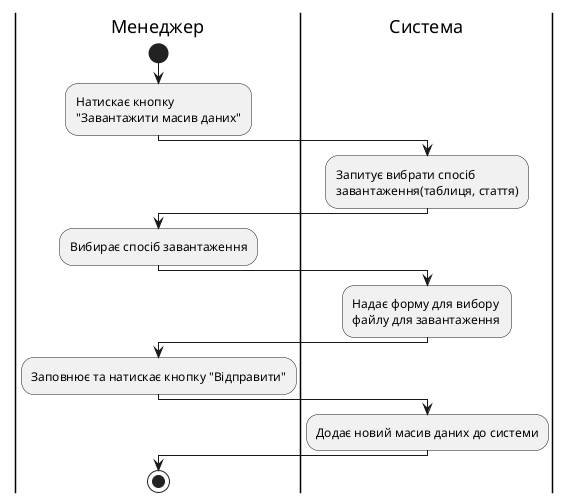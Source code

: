 @startuml
    |Менеджер|
    start
    :Натискає кнопку \n"Завантажити масив даних";
    |Система|
    :Запитує вибрати спосіб \nзавантаження(таблиця, стаття);
    |Менеджер|
    :Вибирає спосіб завантаження;
    |Система|
    :Надає форму для вибору \nфайлу для завантаження;
    |Менеджер|
    :Заповнює та натискає кнопку "Відправити";
    |Система|
    :Додає новий масив даних до системи;
        |Менеджер|
    stop;
@enduml
